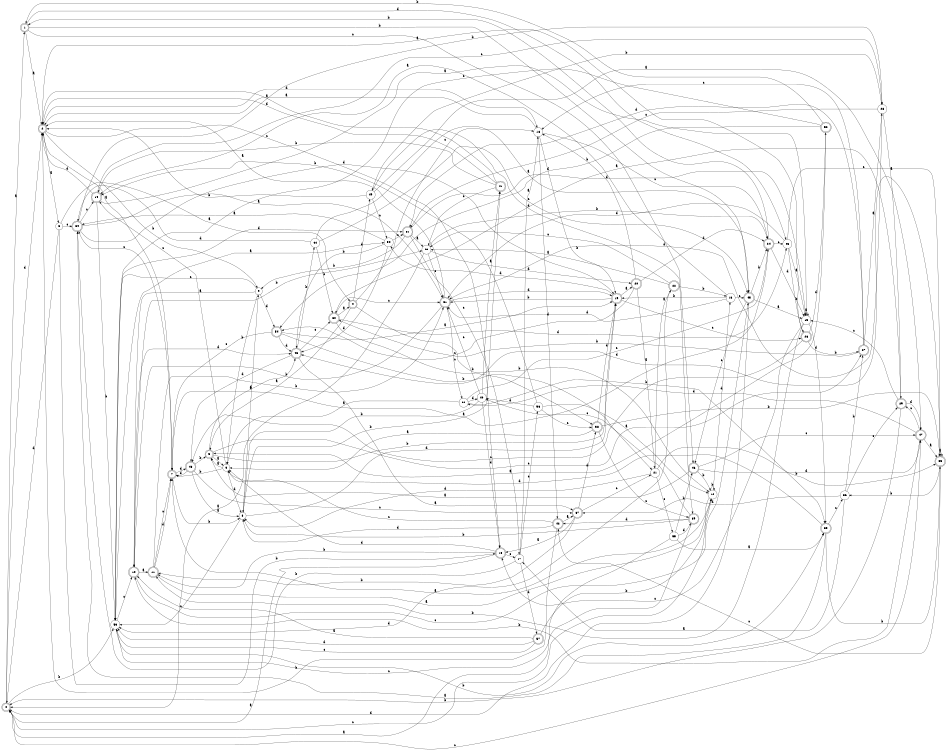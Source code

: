 digraph n47_2 {
__start0 [label="" shape="none"];

rankdir=LR;
size="8,5";

s0 [style="rounded,filled", color="black", fillcolor="white" shape="doublecircle", label="0"];
s1 [style="rounded,filled", color="black", fillcolor="white" shape="doublecircle", label="1"];
s2 [style="rounded,filled", color="black", fillcolor="white" shape="doublecircle", label="2"];
s3 [style="filled", color="black", fillcolor="white" shape="circle", label="3"];
s4 [style="rounded,filled", color="black", fillcolor="white" shape="doublecircle", label="4"];
s5 [style="rounded,filled", color="black", fillcolor="white" shape="doublecircle", label="5"];
s6 [style="filled", color="black", fillcolor="white" shape="circle", label="6"];
s7 [style="rounded,filled", color="black", fillcolor="white" shape="doublecircle", label="7"];
s8 [style="filled", color="black", fillcolor="white" shape="circle", label="8"];
s9 [style="filled", color="black", fillcolor="white" shape="circle", label="9"];
s10 [style="rounded,filled", color="black", fillcolor="white" shape="doublecircle", label="10"];
s11 [style="rounded,filled", color="black", fillcolor="white" shape="doublecircle", label="11"];
s12 [style="filled", color="black", fillcolor="white" shape="circle", label="12"];
s13 [style="filled", color="black", fillcolor="white" shape="circle", label="13"];
s14 [style="rounded,filled", color="black", fillcolor="white" shape="doublecircle", label="14"];
s15 [style="filled", color="black", fillcolor="white" shape="circle", label="15"];
s16 [style="rounded,filled", color="black", fillcolor="white" shape="doublecircle", label="16"];
s17 [style="filled", color="black", fillcolor="white" shape="circle", label="17"];
s18 [style="filled", color="black", fillcolor="white" shape="circle", label="18"];
s19 [style="rounded,filled", color="black", fillcolor="white" shape="doublecircle", label="19"];
s20 [style="rounded,filled", color="black", fillcolor="white" shape="doublecircle", label="20"];
s21 [style="filled", color="black", fillcolor="white" shape="circle", label="21"];
s22 [style="rounded,filled", color="black", fillcolor="white" shape="doublecircle", label="22"];
s23 [style="filled", color="black", fillcolor="white" shape="circle", label="23"];
s24 [style="rounded,filled", color="black", fillcolor="white" shape="doublecircle", label="24"];
s25 [style="filled", color="black", fillcolor="white" shape="circle", label="25"];
s26 [style="rounded,filled", color="black", fillcolor="white" shape="doublecircle", label="26"];
s27 [style="rounded,filled", color="black", fillcolor="white" shape="doublecircle", label="27"];
s28 [style="filled", color="black", fillcolor="white" shape="circle", label="28"];
s29 [style="rounded,filled", color="black", fillcolor="white" shape="doublecircle", label="29"];
s30 [style="rounded,filled", color="black", fillcolor="white" shape="doublecircle", label="30"];
s31 [style="rounded,filled", color="black", fillcolor="white" shape="doublecircle", label="31"];
s32 [style="filled", color="black", fillcolor="white" shape="circle", label="32"];
s33 [style="rounded,filled", color="black", fillcolor="white" shape="doublecircle", label="33"];
s34 [style="rounded,filled", color="black", fillcolor="white" shape="doublecircle", label="34"];
s35 [style="rounded,filled", color="black", fillcolor="white" shape="doublecircle", label="35"];
s36 [style="filled", color="black", fillcolor="white" shape="circle", label="36"];
s37 [style="rounded,filled", color="black", fillcolor="white" shape="doublecircle", label="37"];
s38 [style="rounded,filled", color="black", fillcolor="white" shape="doublecircle", label="38"];
s39 [style="rounded,filled", color="black", fillcolor="white" shape="doublecircle", label="39"];
s40 [style="filled", color="black", fillcolor="white" shape="circle", label="40"];
s41 [style="rounded,filled", color="black", fillcolor="white" shape="doublecircle", label="41"];
s42 [style="rounded,filled", color="black", fillcolor="white" shape="doublecircle", label="42"];
s43 [style="rounded,filled", color="black", fillcolor="white" shape="doublecircle", label="43"];
s44 [style="filled", color="black", fillcolor="white" shape="circle", label="44"];
s45 [style="rounded,filled", color="black", fillcolor="white" shape="doublecircle", label="45"];
s46 [style="rounded,filled", color="black", fillcolor="white" shape="doublecircle", label="46"];
s47 [style="rounded,filled", color="black", fillcolor="white" shape="doublecircle", label="47"];
s48 [style="rounded,filled", color="black", fillcolor="white" shape="doublecircle", label="48"];
s49 [style="filled", color="black", fillcolor="white" shape="circle", label="49"];
s50 [style="filled", color="black", fillcolor="white" shape="circle", label="50"];
s51 [style="rounded,filled", color="black", fillcolor="white" shape="doublecircle", label="51"];
s52 [style="rounded,filled", color="black", fillcolor="white" shape="doublecircle", label="52"];
s53 [style="filled", color="black", fillcolor="white" shape="circle", label="53"];
s54 [style="rounded,filled", color="black", fillcolor="white" shape="doublecircle", label="54"];
s55 [style="filled", color="black", fillcolor="white" shape="circle", label="55"];
s56 [style="filled", color="black", fillcolor="white" shape="circle", label="56"];
s57 [style="rounded,filled", color="black", fillcolor="white" shape="doublecircle", label="57"];
s0 -> s1 [label="a"];
s0 -> s53 [label="b"];
s0 -> s47 [label="c"];
s0 -> s2 [label="d"];
s1 -> s2 [label="a"];
s1 -> s45 [label="b"];
s1 -> s46 [label="c"];
s1 -> s25 [label="d"];
s2 -> s3 [label="a"];
s2 -> s9 [label="b"];
s2 -> s16 [label="c"];
s2 -> s18 [label="d"];
s3 -> s4 [label="a"];
s3 -> s16 [label="b"];
s3 -> s34 [label="c"];
s3 -> s0 [label="d"];
s4 -> s5 [label="a"];
s4 -> s38 [label="b"];
s4 -> s18 [label="c"];
s4 -> s49 [label="d"];
s5 -> s6 [label="a"];
s5 -> s19 [label="b"];
s5 -> s27 [label="c"];
s5 -> s43 [label="d"];
s6 -> s5 [label="a"];
s6 -> s7 [label="b"];
s6 -> s14 [label="c"];
s6 -> s8 [label="d"];
s7 -> s2 [label="a"];
s7 -> s8 [label="b"];
s7 -> s34 [label="c"];
s7 -> s48 [label="d"];
s8 -> s9 [label="a"];
s8 -> s41 [label="b"];
s8 -> s53 [label="c"];
s8 -> s19 [label="d"];
s9 -> s10 [label="a"];
s9 -> s6 [label="b"];
s9 -> s53 [label="c"];
s9 -> s54 [label="d"];
s10 -> s11 [label="a"];
s10 -> s23 [label="b"];
s10 -> s45 [label="c"];
s10 -> s43 [label="d"];
s11 -> s12 [label="a"];
s11 -> s31 [label="b"];
s11 -> s7 [label="c"];
s11 -> s7 [label="d"];
s12 -> s7 [label="a"];
s12 -> s12 [label="b"];
s12 -> s0 [label="c"];
s12 -> s13 [label="d"];
s13 -> s14 [label="a"];
s13 -> s19 [label="b"];
s13 -> s45 [label="c"];
s13 -> s31 [label="d"];
s14 -> s15 [label="a"];
s14 -> s53 [label="b"];
s14 -> s28 [label="c"];
s14 -> s2 [label="d"];
s15 -> s15 [label="a"];
s15 -> s11 [label="b"];
s15 -> s16 [label="c"];
s15 -> s33 [label="d"];
s16 -> s0 [label="a"];
s16 -> s11 [label="b"];
s16 -> s17 [label="c"];
s16 -> s6 [label="d"];
s17 -> s18 [label="a"];
s17 -> s34 [label="b"];
s17 -> s56 [label="c"];
s17 -> s57 [label="d"];
s18 -> s2 [label="a"];
s18 -> s19 [label="b"];
s18 -> s24 [label="c"];
s18 -> s42 [label="d"];
s19 -> s20 [label="a"];
s19 -> s31 [label="b"];
s19 -> s26 [label="c"];
s19 -> s50 [label="d"];
s20 -> s21 [label="a"];
s20 -> s18 [label="b"];
s20 -> s54 [label="c"];
s20 -> s24 [label="d"];
s21 -> s22 [label="a"];
s21 -> s35 [label="b"];
s21 -> s55 [label="c"];
s21 -> s8 [label="d"];
s22 -> s23 [label="a"];
s22 -> s13 [label="b"];
s22 -> s23 [label="c"];
s22 -> s53 [label="d"];
s23 -> s0 [label="a"];
s23 -> s24 [label="b"];
s23 -> s31 [label="c"];
s23 -> s20 [label="d"];
s24 -> s7 [label="a"];
s24 -> s1 [label="b"];
s24 -> s25 [label="c"];
s24 -> s15 [label="d"];
s25 -> s15 [label="a"];
s25 -> s26 [label="b"];
s25 -> s35 [label="c"];
s25 -> s31 [label="d"];
s26 -> s2 [label="a"];
s26 -> s27 [label="b"];
s26 -> s48 [label="c"];
s26 -> s52 [label="d"];
s27 -> s28 [label="a"];
s27 -> s30 [label="b"];
s27 -> s18 [label="c"];
s27 -> s51 [label="d"];
s28 -> s29 [label="a"];
s28 -> s49 [label="b"];
s28 -> s51 [label="c"];
s28 -> s31 [label="d"];
s29 -> s30 [label="a"];
s29 -> s0 [label="b"];
s29 -> s15 [label="c"];
s29 -> s47 [label="d"];
s30 -> s4 [label="a"];
s30 -> s12 [label="b"];
s30 -> s31 [label="c"];
s30 -> s25 [label="d"];
s31 -> s2 [label="a"];
s31 -> s10 [label="b"];
s31 -> s32 [label="c"];
s31 -> s19 [label="d"];
s32 -> s6 [label="a"];
s32 -> s33 [label="b"];
s32 -> s24 [label="c"];
s32 -> s40 [label="d"];
s33 -> s34 [label="a"];
s33 -> s35 [label="b"];
s33 -> s36 [label="c"];
s33 -> s6 [label="d"];
s34 -> s31 [label="a"];
s34 -> s28 [label="b"];
s34 -> s14 [label="c"];
s34 -> s19 [label="d"];
s35 -> s35 [label="a"];
s35 -> s36 [label="b"];
s35 -> s42 [label="c"];
s35 -> s43 [label="d"];
s36 -> s17 [label="a"];
s36 -> s27 [label="b"];
s36 -> s29 [label="c"];
s36 -> s37 [label="d"];
s37 -> s16 [label="a"];
s37 -> s11 [label="b"];
s37 -> s21 [label="c"];
s37 -> s38 [label="d"];
s38 -> s6 [label="a"];
s38 -> s35 [label="b"];
s38 -> s39 [label="c"];
s38 -> s19 [label="d"];
s39 -> s0 [label="a"];
s39 -> s8 [label="b"];
s39 -> s40 [label="c"];
s39 -> s42 [label="d"];
s40 -> s41 [label="a"];
s40 -> s8 [label="b"];
s40 -> s31 [label="c"];
s40 -> s16 [label="d"];
s41 -> s2 [label="a"];
s41 -> s14 [label="b"];
s41 -> s23 [label="c"];
s41 -> s2 [label="d"];
s42 -> s37 [label="a"];
s42 -> s2 [label="b"];
s42 -> s6 [label="c"];
s42 -> s8 [label="d"];
s43 -> s37 [label="a"];
s43 -> s44 [label="b"];
s43 -> s30 [label="c"];
s43 -> s48 [label="d"];
s44 -> s45 [label="a"];
s44 -> s30 [label="b"];
s44 -> s45 [label="c"];
s44 -> s34 [label="d"];
s45 -> s15 [label="a"];
s45 -> s24 [label="b"];
s45 -> s46 [label="c"];
s45 -> s0 [label="d"];
s46 -> s5 [label="a"];
s46 -> s12 [label="b"];
s46 -> s47 [label="c"];
s46 -> s47 [label="d"];
s47 -> s35 [label="a"];
s47 -> s10 [label="b"];
s47 -> s29 [label="c"];
s47 -> s32 [label="d"];
s48 -> s8 [label="a"];
s48 -> s5 [label="b"];
s48 -> s37 [label="c"];
s48 -> s7 [label="d"];
s49 -> s47 [label="a"];
s49 -> s2 [label="b"];
s49 -> s50 [label="c"];
s49 -> s39 [label="d"];
s50 -> s34 [label="a"];
s50 -> s43 [label="b"];
s50 -> s51 [label="c"];
s50 -> s43 [label="d"];
s51 -> s23 [label="a"];
s51 -> s9 [label="b"];
s51 -> s17 [label="c"];
s51 -> s15 [label="d"];
s52 -> s5 [label="a"];
s52 -> s1 [label="b"];
s52 -> s53 [label="c"];
s52 -> s54 [label="d"];
s53 -> s50 [label="a"];
s53 -> s33 [label="b"];
s53 -> s10 [label="c"];
s53 -> s51 [label="d"];
s54 -> s19 [label="a"];
s54 -> s21 [label="b"];
s54 -> s7 [label="c"];
s54 -> s43 [label="d"];
s55 -> s33 [label="a"];
s55 -> s46 [label="b"];
s55 -> s53 [label="c"];
s55 -> s39 [label="d"];
s56 -> s12 [label="a"];
s56 -> s14 [label="b"];
s56 -> s38 [label="c"];
s56 -> s40 [label="d"];
s57 -> s10 [label="a"];
s57 -> s12 [label="b"];
s57 -> s53 [label="c"];
s57 -> s53 [label="d"];

}